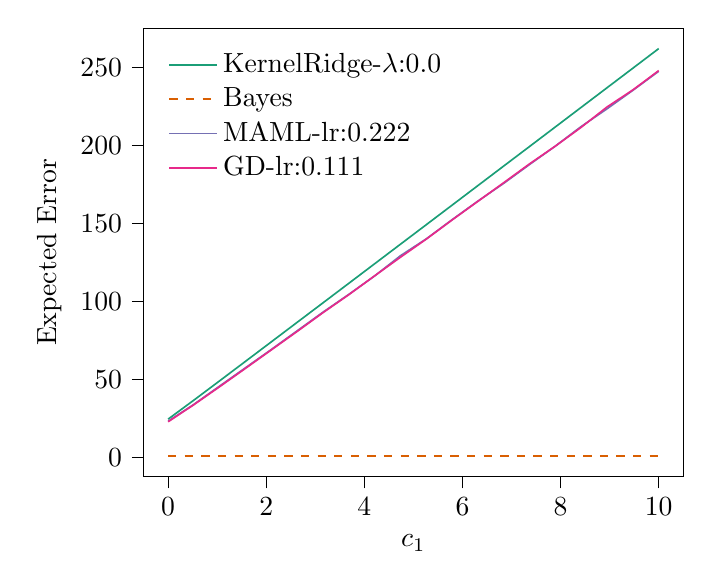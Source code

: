 % This file was created with tikzplotlib v0.10.1.
\begin{tikzpicture}

\definecolor{chocolate217952}{RGB}{217,95,2}
\definecolor{darkcyan27158119}{RGB}{27,158,119}
\definecolor{darkgray176}{RGB}{176,176,176}
\definecolor{deeppink23141138}{RGB}{231,41,138}
\definecolor{lightslategray117112179}{RGB}{117,112,179}

\begin{axis}[
legend cell align={left},
legend style={
  fill opacity=0.8,
  draw opacity=1,
  text opacity=1,
  at={(0.03,0.97)},
  anchor=north west,
  draw=none
},
tick align=outside,
tick pos=left,
x grid style={darkgray176},
xlabel={\(\displaystyle c_{1}\)},
xmin=-0.499, xmax=10.5,
xtick style={color=black},
y grid style={darkgray176},
ylabel={Expected Error},
ymin=-12.065, ymax=275.333,
ytick style={color=black}
]
\addplot [semithick, darkcyan27158119]
table {%
0.001 24.732
0.527 36.941
1.054 49.367
1.58 61.833
2.106 74.319
2.632 86.817
3.159 99.325
3.685 111.839
4.211 124.359
4.737 136.883
5.264 149.411
5.79 161.942
6.316 174.477
6.842 187.013
7.369 199.551
7.895 212.092
8.421 224.634
8.947 237.178
9.474 249.723
10 262.27
};
\addlegendentry{KernelRidge-$\lambda$:0.0}
\addplot [semithick, chocolate217952, dashed]
table {%
0.001 0.998
0.527 0.998
1.054 0.998
1.58 0.998
2.106 0.998
2.632 0.998
3.159 0.998
3.685 0.998
4.211 0.998
4.737 0.998
5.264 0.998
5.79 0.998
6.316 0.998
6.842 0.998
7.369 0.998
7.895 0.998
8.421 0.998
8.947 0.998
9.474 0.998
10 0.998
};
\addlegendentry{Bayes}
\addplot [semithick, lightslategray117112179]
table {%
0.001 23.393
0.527 34.228
1.054 45.996
1.58 57.718
2.106 69.427
2.632 81.374
3.159 93.336
3.685 104.744
4.211 116.56
4.737 129.495
5.264 140.328
5.79 152.62
6.316 164.543
6.842 175.917
7.369 188.01
7.895 199.802
8.421 212.346
8.947 223.682
9.474 235.527
10 247.746
};
\addlegendentry{MAML-lr:0.222}
\addplot [semithick, deeppink23141138]
table {%
0.001 23.05
0.527 34.024
1.054 45.597
1.58 57.336
2.106 69.146
2.632 80.964
3.159 93.017
3.685 104.545
4.211 116.627
4.737 128.536
5.264 140.162
5.79 152.438
6.316 164.395
6.842 176.331
7.369 188.422
7.895 199.79
8.421 211.839
8.947 224.862
9.474 235.798
10 248.156
};
\addlegendentry{GD-lr:0.111}
\end{axis}

\end{tikzpicture}
